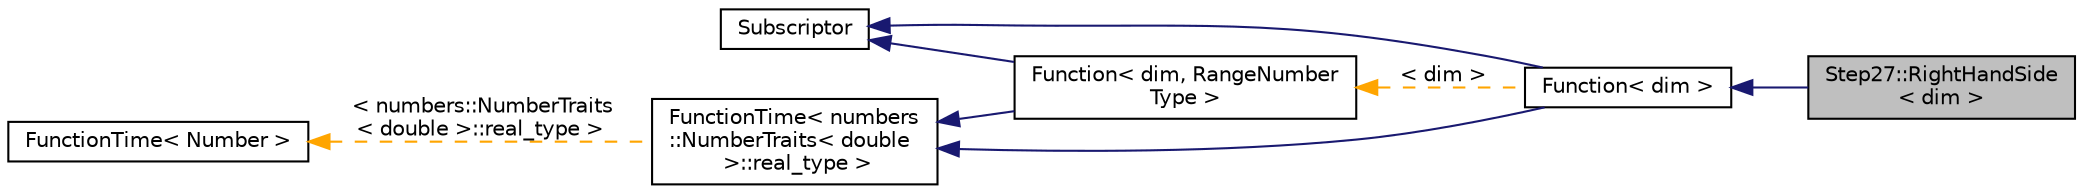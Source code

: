 digraph "Step27::RightHandSide&lt; dim &gt;"
{
 // LATEX_PDF_SIZE
  edge [fontname="Helvetica",fontsize="10",labelfontname="Helvetica",labelfontsize="10"];
  node [fontname="Helvetica",fontsize="10",shape=record];
  rankdir="LR";
  Node1 [label="Step27::RightHandSide\l\< dim \>",height=0.2,width=0.4,color="black", fillcolor="grey75", style="filled", fontcolor="black",tooltip=" "];
  Node2 -> Node1 [dir="back",color="midnightblue",fontsize="10",style="solid",fontname="Helvetica"];
  Node2 [label="Function\< dim \>",height=0.2,width=0.4,color="black", fillcolor="white", style="filled",URL="$classFunction.html",tooltip=" "];
  Node3 -> Node2 [dir="back",color="midnightblue",fontsize="10",style="solid",fontname="Helvetica"];
  Node3 [label="FunctionTime\< numbers\l::NumberTraits\< double\l \>::real_type \>",height=0.2,width=0.4,color="black", fillcolor="white", style="filled",URL="$classFunctionTime.html",tooltip=" "];
  Node4 -> Node3 [dir="back",color="orange",fontsize="10",style="dashed",label=" \< numbers::NumberTraits\l\< double \>::real_type \>" ,fontname="Helvetica"];
  Node4 [label="FunctionTime\< Number \>",height=0.2,width=0.4,color="black", fillcolor="white", style="filled",URL="$classFunctionTime.html",tooltip=" "];
  Node5 -> Node2 [dir="back",color="midnightblue",fontsize="10",style="solid",fontname="Helvetica"];
  Node5 [label="Subscriptor",height=0.2,width=0.4,color="black", fillcolor="white", style="filled",URL="$classSubscriptor.html",tooltip=" "];
  Node6 -> Node2 [dir="back",color="orange",fontsize="10",style="dashed",label=" \< dim \>" ,fontname="Helvetica"];
  Node6 [label="Function\< dim, RangeNumber\lType \>",height=0.2,width=0.4,color="black", fillcolor="white", style="filled",URL="$classFunction.html",tooltip=" "];
  Node3 -> Node6 [dir="back",color="midnightblue",fontsize="10",style="solid",fontname="Helvetica"];
  Node5 -> Node6 [dir="back",color="midnightblue",fontsize="10",style="solid",fontname="Helvetica"];
}

